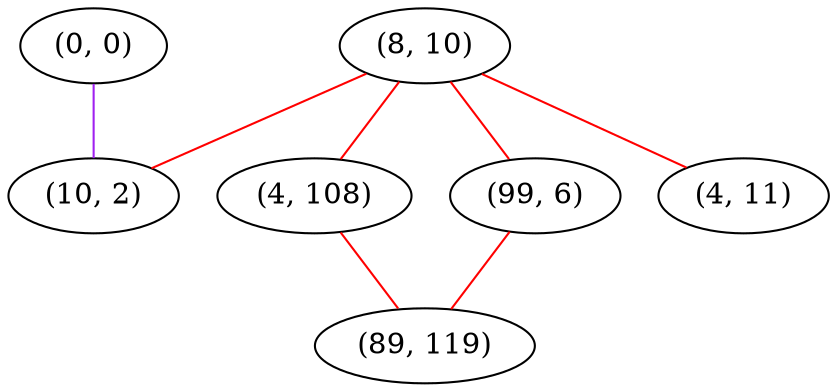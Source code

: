 graph "" {
"(0, 0)";
"(8, 10)";
"(4, 108)";
"(99, 6)";
"(89, 119)";
"(4, 11)";
"(10, 2)";
"(0, 0)" -- "(10, 2)"  [color=purple, key=0, weight=4];
"(8, 10)" -- "(4, 108)"  [color=red, key=0, weight=1];
"(8, 10)" -- "(99, 6)"  [color=red, key=0, weight=1];
"(8, 10)" -- "(4, 11)"  [color=red, key=0, weight=1];
"(8, 10)" -- "(10, 2)"  [color=red, key=0, weight=1];
"(4, 108)" -- "(89, 119)"  [color=red, key=0, weight=1];
"(99, 6)" -- "(89, 119)"  [color=red, key=0, weight=1];
}
